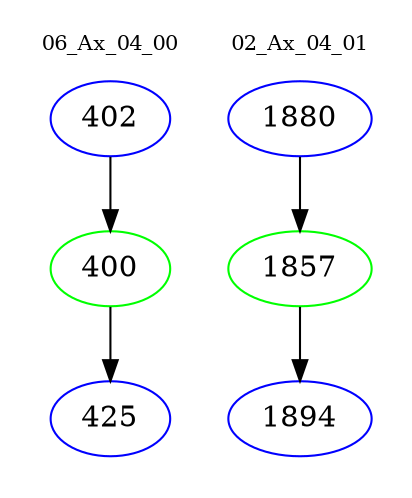 digraph{
subgraph cluster_0 {
color = white
label = "06_Ax_04_00";
fontsize=10;
T0_402 [label="402", color="blue"]
T0_402 -> T0_400 [color="black"]
T0_400 [label="400", color="green"]
T0_400 -> T0_425 [color="black"]
T0_425 [label="425", color="blue"]
}
subgraph cluster_1 {
color = white
label = "02_Ax_04_01";
fontsize=10;
T1_1880 [label="1880", color="blue"]
T1_1880 -> T1_1857 [color="black"]
T1_1857 [label="1857", color="green"]
T1_1857 -> T1_1894 [color="black"]
T1_1894 [label="1894", color="blue"]
}
}
